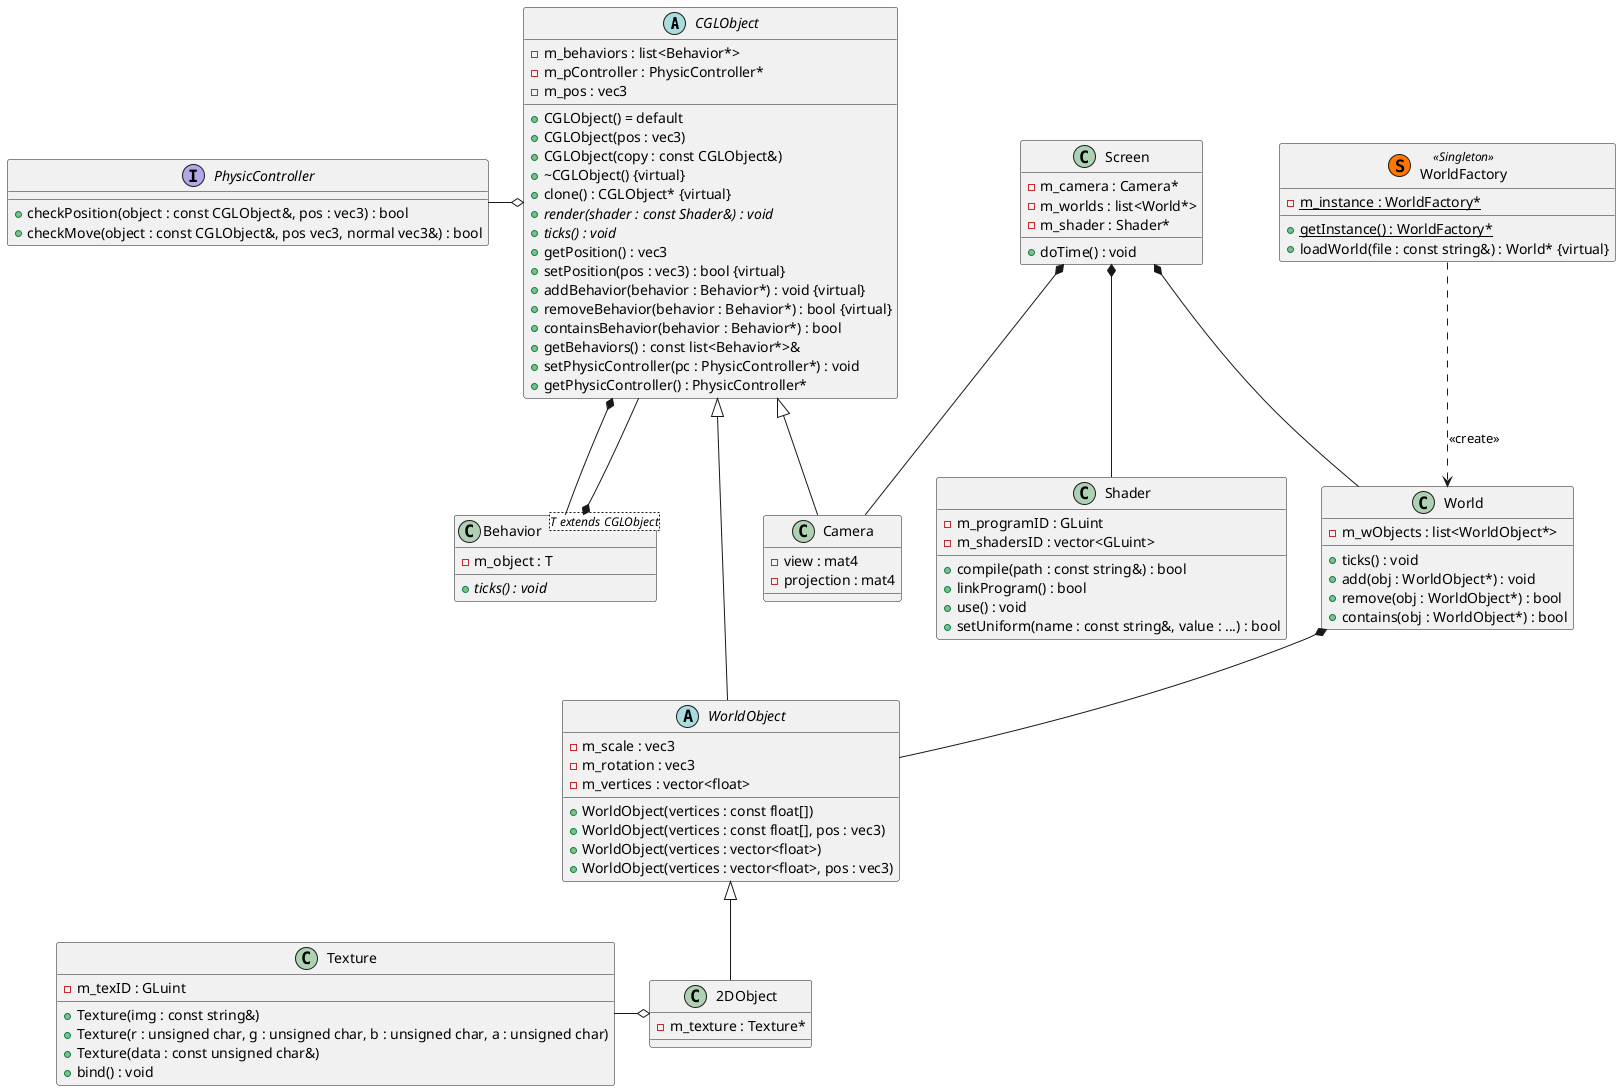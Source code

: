 @startuml Graphics

abstract class CGLObject
{
    -m_behaviors : list<Behavior*>
    -m_pController : PhysicController*
    -m_pos : vec3

    +CGLObject() = default
    +CGLObject(pos : vec3)
    +CGLObject(copy : const CGLObject&)
    +~CGLObject() {virtual}
    +clone() : CGLObject* {virtual}
    +render(shader : const Shader&) : void {abstract}
    +ticks() : void {abstract}
    +getPosition() : vec3
    +setPosition(pos : vec3) : bool {virtual}
    +addBehavior(behavior : Behavior*) : void {virtual}
    +removeBehavior(behavior : Behavior*) : bool {virtual}
    +containsBehavior(behavior : Behavior*) : bool
    +getBehaviors() : const list<Behavior*>&
    +setPhysicController(pc : PhysicController*) : void
    +getPhysicController() : PhysicController*
}

abstract class WorldObject
{
    -m_scale : vec3
    -m_rotation : vec3
    -m_vertices : vector<float>

    +WorldObject(vertices : const float[])
    +WorldObject(vertices : const float[], pos : vec3)
    +WorldObject(vertices : vector<float>)
    +WorldObject(vertices : vector<float>, pos : vec3)
}
WorldObject -up-|> CGLObject

class 2DObject extends WorldObject
{
    -m_texture : Texture*
}
2DObject o-left- Texture



class World
{
    -m_wObjects : list<WorldObject*>

    +ticks() : void
    +add(obj : WorldObject*) : void
    +remove(obj : WorldObject*) : bool
    +contains(obj : WorldObject*) : bool
}
World *-- WorldObject

class WorldFactory << (S,#FF7700) Singleton >>
{
    -m_instance : WorldFactory* {static}

    +getInstance() : WorldFactory* {static}
    +loadWorld(file : const string&) : World* {virtual}
}
WorldFactory .down.> World : <<create>>



class Screen
{
    -m_camera : Camera*
    -m_worlds : list<World*>
    -m_shader : Shader*

    +doTime() : void
}
Screen *-- Camera
Screen *-- World
Screen *-- Shader

class Camera extends CGLObject
{
    -view : mat4
    -projection : mat4
}

class Shader
{
    -m_programID : GLuint
    -m_shadersID : vector<GLuint>

    +compile(path : const string&) : bool
    +linkProgram() : bool
    +use() : void
    +setUniform(name : const string&, value : ...) : bool
}

class Texture
{
    -m_texID : GLuint

    +Texture(img : const string&)
    +Texture(r : unsigned char, g : unsigned char, b : unsigned char, a : unsigned char)
    +Texture(data : const unsigned char&)
    +bind() : void
}



interface PhysicController
{
    +checkPosition(object : const CGLObject&, pos : vec3) : bool
    +checkMove(object : const CGLObject&, pos vec3, normal vec3&) : bool    
}
CGLObject o-left- PhysicController



class Behavior<T extends CGLObject>
{
    -m_object : T

    +ticks() : void {abstract}
}
CGLObject *-down- Behavior
Behavior *-down- CGLObject
Behavior -down[hidden]-> PhysicController

@enduml